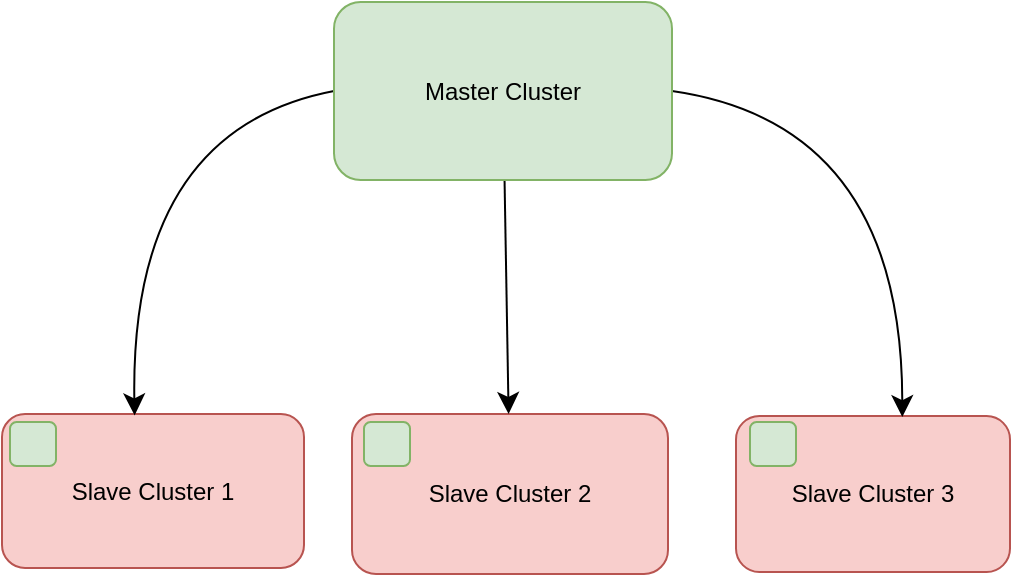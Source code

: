 <mxfile version="26.2.14">
  <diagram name="Page-1" id="if8SajUoL7uHe6yjdpfp">
    <mxGraphModel dx="983" dy="821" grid="0" gridSize="10" guides="1" tooltips="1" connect="1" arrows="1" fold="1" page="0" pageScale="1" pageWidth="850" pageHeight="1100" math="0" shadow="0">
      <root>
        <mxCell id="0" />
        <mxCell id="1" parent="0" />
        <mxCell id="5aS5Ij_34gLMSYPQdmeC-1" value="Slave Cluster 1" style="rounded=1;whiteSpace=wrap;html=1;fillColor=#f8cecc;strokeColor=#b85450;" parent="1" vertex="1">
          <mxGeometry x="-44" y="232" width="151" height="77" as="geometry" />
        </mxCell>
        <mxCell id="5aS5Ij_34gLMSYPQdmeC-2" value="Slave Cluster 2" style="rounded=1;whiteSpace=wrap;html=1;fillColor=#f8cecc;strokeColor=#b85450;" parent="1" vertex="1">
          <mxGeometry x="131" y="232" width="158" height="80" as="geometry" />
        </mxCell>
        <mxCell id="5aS5Ij_34gLMSYPQdmeC-3" value="Slave Cluster 3" style="rounded=1;whiteSpace=wrap;html=1;fillColor=#f8cecc;strokeColor=#b85450;" parent="1" vertex="1">
          <mxGeometry x="323" y="233" width="137" height="78" as="geometry" />
        </mxCell>
        <mxCell id="5aS5Ij_34gLMSYPQdmeC-5" style="edgeStyle=none;curved=1;rounded=0;orthogonalLoop=1;jettySize=auto;html=1;entryX=0.439;entryY=0.009;entryDx=0;entryDy=0;fontSize=12;startSize=8;endSize=8;exitX=0;exitY=0.5;exitDx=0;exitDy=0;entryPerimeter=0;" parent="1" source="5aS5Ij_34gLMSYPQdmeC-4" target="5aS5Ij_34gLMSYPQdmeC-1" edge="1">
          <mxGeometry relative="1" as="geometry">
            <mxPoint x="121" y="90" as="sourcePoint" />
            <Array as="points">
              <mxPoint x="20" y="90" />
            </Array>
          </mxGeometry>
        </mxCell>
        <mxCell id="5aS5Ij_34gLMSYPQdmeC-6" style="edgeStyle=none;curved=1;rounded=0;orthogonalLoop=1;jettySize=auto;html=1;fontSize=12;startSize=8;endSize=8;" parent="1" source="5aS5Ij_34gLMSYPQdmeC-4" target="5aS5Ij_34gLMSYPQdmeC-2" edge="1">
          <mxGeometry relative="1" as="geometry" />
        </mxCell>
        <mxCell id="5aS5Ij_34gLMSYPQdmeC-7" style="edgeStyle=none;curved=1;rounded=0;orthogonalLoop=1;jettySize=auto;html=1;fontSize=12;startSize=8;endSize=8;exitX=1;exitY=0.5;exitDx=0;exitDy=0;entryX=0.607;entryY=0.007;entryDx=0;entryDy=0;entryPerimeter=0;" parent="1" source="5aS5Ij_34gLMSYPQdmeC-4" target="5aS5Ij_34gLMSYPQdmeC-3" edge="1">
          <mxGeometry relative="1" as="geometry">
            <mxPoint x="401" y="235" as="targetPoint" />
            <Array as="points">
              <mxPoint x="406" y="87" />
            </Array>
          </mxGeometry>
        </mxCell>
        <mxCell id="5aS5Ij_34gLMSYPQdmeC-4" value="Master Cluster" style="rounded=1;whiteSpace=wrap;html=1;fillColor=#d5e8d4;strokeColor=#82b366;" parent="1" vertex="1">
          <mxGeometry x="122" y="26" width="169" height="89" as="geometry" />
        </mxCell>
        <mxCell id="5aS5Ij_34gLMSYPQdmeC-8" value="" style="rounded=1;whiteSpace=wrap;html=1;fillColor=#d5e8d4;strokeColor=#82b366;" parent="1" vertex="1">
          <mxGeometry x="-40" y="236" width="23" height="22" as="geometry" />
        </mxCell>
        <mxCell id="5aS5Ij_34gLMSYPQdmeC-9" value="" style="rounded=1;whiteSpace=wrap;html=1;fillColor=#d5e8d4;strokeColor=#82b366;" parent="1" vertex="1">
          <mxGeometry x="137" y="236" width="23" height="22" as="geometry" />
        </mxCell>
        <mxCell id="5aS5Ij_34gLMSYPQdmeC-10" value="" style="rounded=1;whiteSpace=wrap;html=1;fillColor=#d5e8d4;strokeColor=#82b366;" parent="1" vertex="1">
          <mxGeometry x="330" y="236" width="23" height="22" as="geometry" />
        </mxCell>
      </root>
    </mxGraphModel>
  </diagram>
</mxfile>

